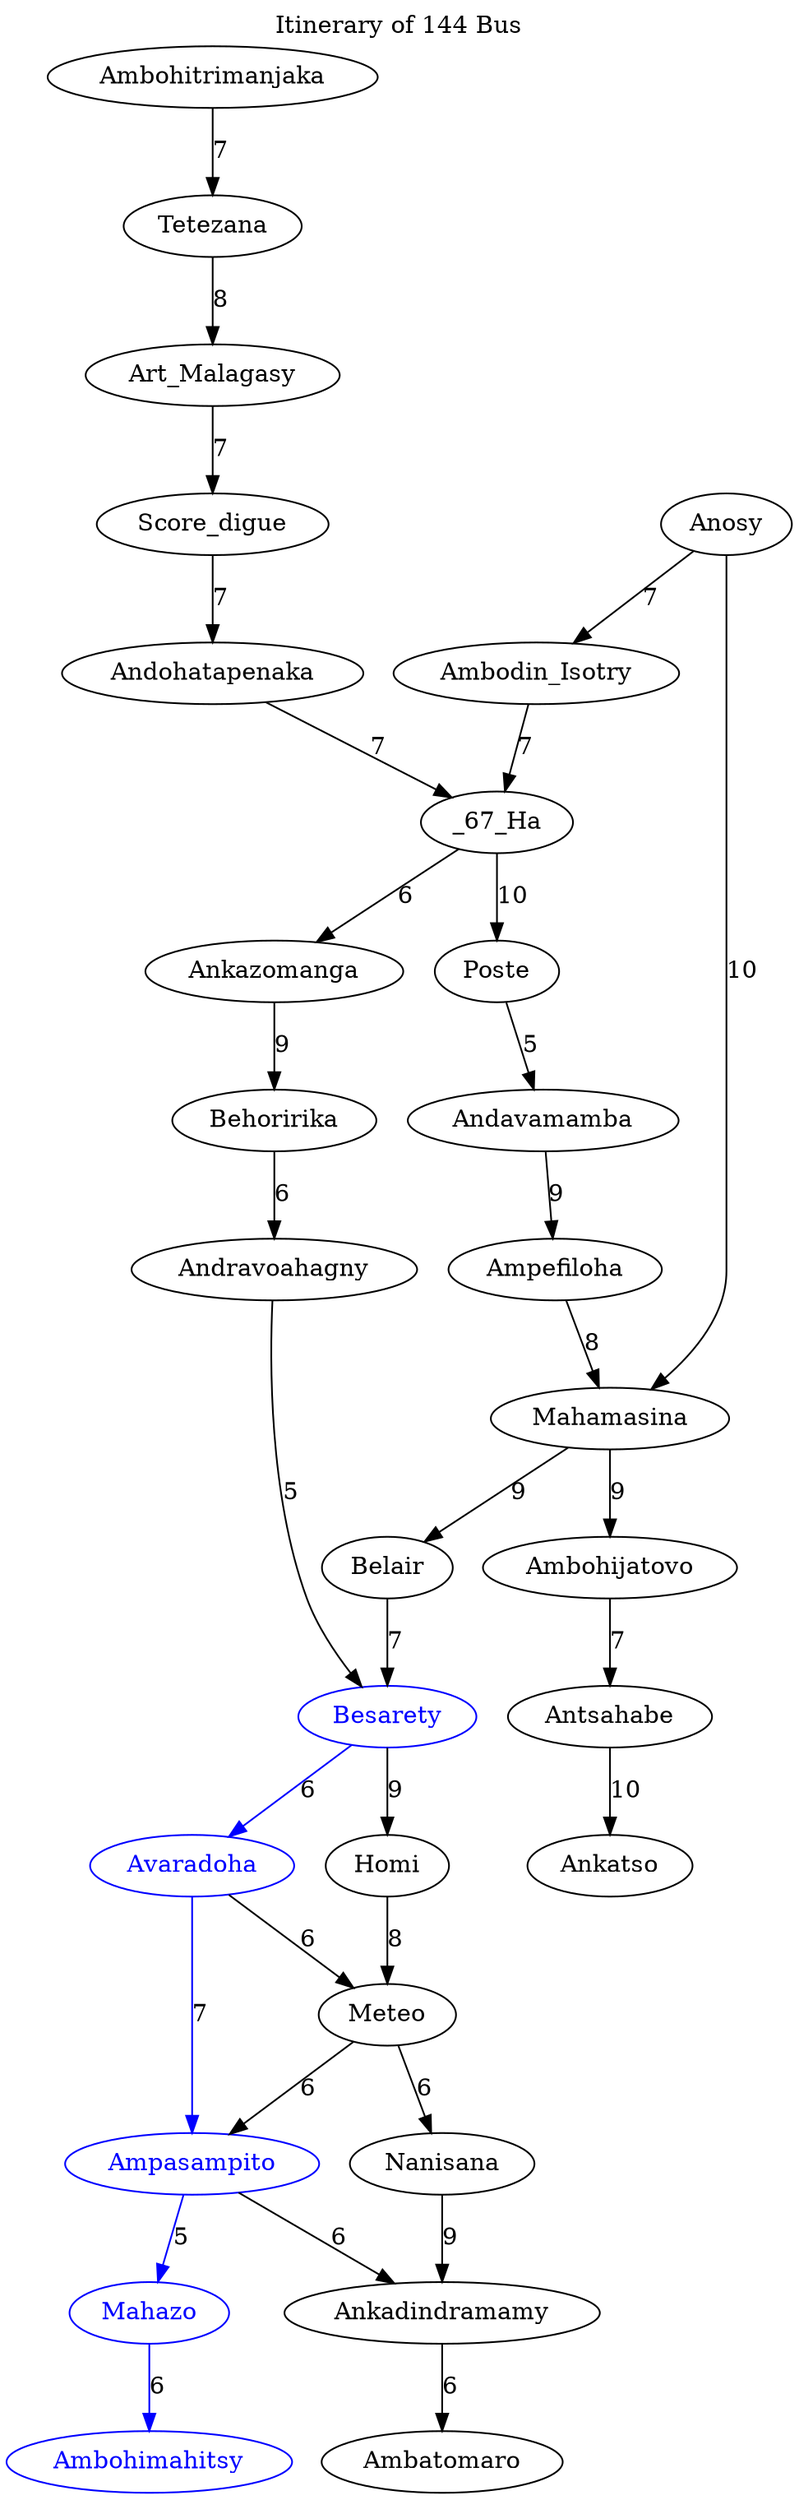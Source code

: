digraph G {
	labelloc="t"	label="Itinerary of 144 Bus"	Ambodin_Isotry -> _67_Ha [weight=7, label="7"];
	Art_Malagasy -> Score_digue [weight=7, label="7"];
	Antsahabe -> Ankatso [weight=10, label="10"];
	Andavamamba -> Ampefiloha [weight=9, label="9"];
	Ampefiloha -> Mahamasina [weight=8, label="8"];
	_67_Ha -> Poste [weight=10, label="10"];
	Meteo -> Ampasampito [weight=6, label="6"];
	Andohatapenaka -> _67_Ha [weight=7, label="7"];
	Meteo -> Nanisana [weight=6, label="6"];
	Mahamasina -> Belair [weight=9, label="9"];
	Ankazomanga -> Behoririka [weight=9, label="9"];
	Andravoahagny -> Besarety [weight=5, label="5"];
	Besarety -> Avaradoha [color="blue", weight=6, label="6"];
	Ambohitrimanjaka -> Tetezana [weight=7, label="7"];
	Homi -> Meteo [weight=8, label="8"];
	Ampasampito -> Mahazo [color="blue", weight=5, label="5"];
	Besarety -> Homi [weight=9, label="9"];
	Tetezana -> Art_Malagasy [weight=8, label="8"];
	Ampasampito -> Ankadindramamy [weight=6, label="6"];
	Poste -> Andavamamba [weight=5, label="5"];
	_67_Ha -> Ankazomanga [weight=6, label="6"];
	Behoririka -> Andravoahagny [weight=6, label="6"];
	Score_digue -> Andohatapenaka [weight=7, label="7"];
	Mahamasina -> Ambohijatovo [weight=9, label="9"];
	Anosy -> Mahamasina [weight=10, label="10"];
	Ankadindramamy -> Ambatomaro [weight=6, label="6"];
	Mahazo -> Ambohimahitsy [color="blue", weight=6, label="6"];
	Anosy -> Ambodin_Isotry [weight=7, label="7"];
	Belair -> Besarety [weight=7, label="7"];
	Avaradoha -> Meteo [weight=6, label="6"];
	Ambohijatovo -> Antsahabe [weight=7, label="7"];
	Avaradoha -> Ampasampito [color="blue", weight=7, label="7"];
	Nanisana -> Ankadindramamy [weight=9, label="9"];
	Art_Malagasy;
	Andohatapenaka;
	Tetezana;
	_67_Ha;
	Ambohitrimanjaka;
	Score_digue;
	Poste;
	Andavamamba;
	Mahamasina;
	Ambohijatovo;
	_67_Ha;
	Ankatso;
	Ampefiloha;
	Antsahabe;
	Mahamasina;
	Anosy;
	Besarety [color="blue", fontcolor="blue"];
	Meteo;
	Nanisana;
	Avaradoha [color="blue", fontcolor="blue"];
	Belair;
	Ankadindramamy;
	Ambatomaro;
	Ampasampito [color="blue", fontcolor="blue"];
	Anosy;
	Behoririka;
	Besarety [color="blue", fontcolor="blue"];
	Meteo;
	Ambodin_Isotry;
	_67_Ha;
	Ankazomanga;
	Homi;
	Andravoahagny;
	Ankadindramamy;
	Ambatomaro;
	Ampasampito [color="blue", fontcolor="blue"];
	Besarety [color="blue", fontcolor="blue"];
	Ambohimahitsy [color="blue", fontcolor="blue"];
	Avaradoha [color="blue", fontcolor="blue"];
	Mahazo [color="blue", fontcolor="blue"];
}